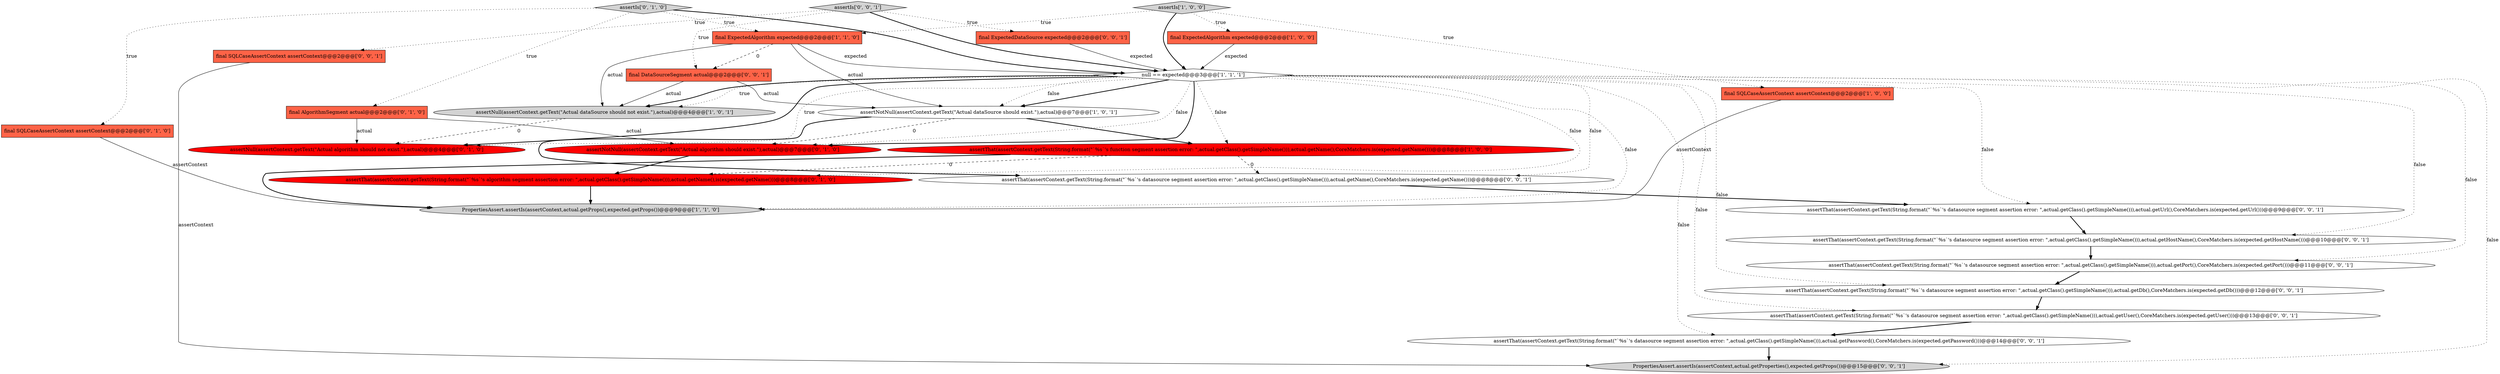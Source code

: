 digraph {
24 [style = filled, label = "assertThat(assertContext.getText(String.format(\"`%s`'s datasource segment assertion error: \",actual.getClass().getSimpleName())),actual.getUser(),CoreMatchers.is(expected.getUser()))@@@13@@@['0', '0', '1']", fillcolor = white, shape = ellipse image = "AAA0AAABBB3BBB"];
25 [style = filled, label = "assertThat(assertContext.getText(String.format(\"`%s`'s datasource segment assertion error: \",actual.getClass().getSimpleName())),actual.getHostName(),CoreMatchers.is(expected.getHostName()))@@@10@@@['0', '0', '1']", fillcolor = white, shape = ellipse image = "AAA0AAABBB3BBB"];
12 [style = filled, label = "final AlgorithmSegment actual@@@2@@@['0', '1', '0']", fillcolor = tomato, shape = box image = "AAA0AAABBB2BBB"];
18 [style = filled, label = "final DataSourceSegment actual@@@2@@@['0', '0', '1']", fillcolor = tomato, shape = box image = "AAA0AAABBB3BBB"];
15 [style = filled, label = "assertIs['0', '0', '1']", fillcolor = lightgray, shape = diamond image = "AAA0AAABBB3BBB"];
8 [style = filled, label = "PropertiesAssert.assertIs(assertContext,actual.getProps(),expected.getProps())@@@9@@@['1', '1', '0']", fillcolor = lightgray, shape = ellipse image = "AAA0AAABBB1BBB"];
21 [style = filled, label = "assertThat(assertContext.getText(String.format(\"`%s`'s datasource segment assertion error: \",actual.getClass().getSimpleName())),actual.getDb(),CoreMatchers.is(expected.getDb()))@@@12@@@['0', '0', '1']", fillcolor = white, shape = ellipse image = "AAA0AAABBB3BBB"];
23 [style = filled, label = "assertThat(assertContext.getText(String.format(\"`%s`'s datasource segment assertion error: \",actual.getClass().getSimpleName())),actual.getPort(),CoreMatchers.is(expected.getPort()))@@@11@@@['0', '0', '1']", fillcolor = white, shape = ellipse image = "AAA0AAABBB3BBB"];
13 [style = filled, label = "assertNotNull(assertContext.getText(\"Actual algorithm should exist.\"),actual)@@@7@@@['0', '1', '0']", fillcolor = red, shape = ellipse image = "AAA1AAABBB2BBB"];
16 [style = filled, label = "final ExpectedDataSource expected@@@2@@@['0', '0', '1']", fillcolor = tomato, shape = box image = "AAA0AAABBB3BBB"];
11 [style = filled, label = "assertThat(assertContext.getText(String.format(\"`%s`'s algorithm segment assertion error: \",actual.getClass().getSimpleName())),actual.getName(),is(expected.getName()))@@@8@@@['0', '1', '0']", fillcolor = red, shape = ellipse image = "AAA1AAABBB2BBB"];
3 [style = filled, label = "final ExpectedAlgorithm expected@@@2@@@['1', '0', '0']", fillcolor = tomato, shape = box image = "AAA0AAABBB1BBB"];
20 [style = filled, label = "assertThat(assertContext.getText(String.format(\"`%s`'s datasource segment assertion error: \",actual.getClass().getSimpleName())),actual.getName(),CoreMatchers.is(expected.getName()))@@@8@@@['0', '0', '1']", fillcolor = white, shape = ellipse image = "AAA0AAABBB3BBB"];
14 [style = filled, label = "assertIs['0', '1', '0']", fillcolor = lightgray, shape = diamond image = "AAA0AAABBB2BBB"];
2 [style = filled, label = "assertNotNull(assertContext.getText(\"Actual dataSource should exist.\"),actual)@@@7@@@['1', '0', '1']", fillcolor = white, shape = ellipse image = "AAA0AAABBB1BBB"];
4 [style = filled, label = "assertThat(assertContext.getText(String.format(\"`%s`'s function segment assertion error: \",actual.getClass().getSimpleName())),actual.getName(),CoreMatchers.is(expected.getName()))@@@8@@@['1', '0', '0']", fillcolor = red, shape = ellipse image = "AAA1AAABBB1BBB"];
26 [style = filled, label = "assertThat(assertContext.getText(String.format(\"`%s`'s datasource segment assertion error: \",actual.getClass().getSimpleName())),actual.getPassword(),CoreMatchers.is(expected.getPassword()))@@@14@@@['0', '0', '1']", fillcolor = white, shape = ellipse image = "AAA0AAABBB3BBB"];
1 [style = filled, label = "final SQLCaseAssertContext assertContext@@@2@@@['1', '0', '0']", fillcolor = tomato, shape = box image = "AAA0AAABBB1BBB"];
6 [style = filled, label = "final ExpectedAlgorithm expected@@@2@@@['1', '1', '0']", fillcolor = tomato, shape = box image = "AAA0AAABBB1BBB"];
17 [style = filled, label = "final SQLCaseAssertContext assertContext@@@2@@@['0', '0', '1']", fillcolor = tomato, shape = box image = "AAA0AAABBB3BBB"];
19 [style = filled, label = "PropertiesAssert.assertIs(assertContext,actual.getProperties(),expected.getProps())@@@15@@@['0', '0', '1']", fillcolor = lightgray, shape = ellipse image = "AAA0AAABBB3BBB"];
10 [style = filled, label = "assertNull(assertContext.getText(\"Actual algorithm should not exist.\"),actual)@@@4@@@['0', '1', '0']", fillcolor = red, shape = ellipse image = "AAA1AAABBB2BBB"];
5 [style = filled, label = "assertIs['1', '0', '0']", fillcolor = lightgray, shape = diamond image = "AAA0AAABBB1BBB"];
0 [style = filled, label = "assertNull(assertContext.getText(\"Actual dataSource should not exist.\"),actual)@@@4@@@['1', '0', '1']", fillcolor = lightgray, shape = ellipse image = "AAA0AAABBB1BBB"];
7 [style = filled, label = "null == expected@@@3@@@['1', '1', '1']", fillcolor = white, shape = diamond image = "AAA0AAABBB1BBB"];
22 [style = filled, label = "assertThat(assertContext.getText(String.format(\"`%s`'s datasource segment assertion error: \",actual.getClass().getSimpleName())),actual.getUrl(),CoreMatchers.is(expected.getUrl()))@@@9@@@['0', '0', '1']", fillcolor = white, shape = ellipse image = "AAA0AAABBB3BBB"];
9 [style = filled, label = "final SQLCaseAssertContext assertContext@@@2@@@['0', '1', '0']", fillcolor = tomato, shape = box image = "AAA0AAABBB2BBB"];
7->23 [style = dotted, label="false"];
7->13 [style = bold, label=""];
22->25 [style = bold, label=""];
1->8 [style = solid, label="assertContext"];
2->20 [style = bold, label=""];
7->10 [style = dotted, label="true"];
14->12 [style = dotted, label="true"];
15->7 [style = bold, label=""];
7->10 [style = bold, label=""];
25->23 [style = bold, label=""];
7->25 [style = dotted, label="false"];
5->1 [style = dotted, label="true"];
15->18 [style = dotted, label="true"];
5->6 [style = dotted, label="true"];
9->8 [style = solid, label="assertContext"];
14->6 [style = dotted, label="true"];
7->0 [style = bold, label=""];
7->11 [style = dotted, label="false"];
21->24 [style = bold, label=""];
7->26 [style = dotted, label="false"];
5->3 [style = dotted, label="true"];
15->16 [style = dotted, label="true"];
7->0 [style = dotted, label="true"];
26->19 [style = bold, label=""];
2->4 [style = bold, label=""];
13->11 [style = bold, label=""];
0->10 [style = dashed, label="0"];
18->2 [style = solid, label="actual"];
14->7 [style = bold, label=""];
20->22 [style = bold, label=""];
15->17 [style = dotted, label="true"];
6->18 [style = dashed, label="0"];
24->26 [style = bold, label=""];
18->0 [style = solid, label="actual"];
23->21 [style = bold, label=""];
4->20 [style = dashed, label="0"];
6->2 [style = solid, label="actual"];
7->24 [style = dotted, label="false"];
7->4 [style = dotted, label="false"];
7->8 [style = dotted, label="false"];
12->13 [style = solid, label="actual"];
7->2 [style = bold, label=""];
2->13 [style = dashed, label="0"];
12->10 [style = solid, label="actual"];
16->7 [style = solid, label="expected"];
7->2 [style = dotted, label="false"];
6->0 [style = solid, label="actual"];
7->20 [style = dotted, label="false"];
4->8 [style = bold, label=""];
5->7 [style = bold, label=""];
11->8 [style = bold, label=""];
7->19 [style = dotted, label="false"];
17->19 [style = solid, label="assertContext"];
7->13 [style = dotted, label="false"];
14->9 [style = dotted, label="true"];
4->11 [style = dashed, label="0"];
7->22 [style = dotted, label="false"];
7->21 [style = dotted, label="false"];
6->7 [style = solid, label="expected"];
3->7 [style = solid, label="expected"];
}

